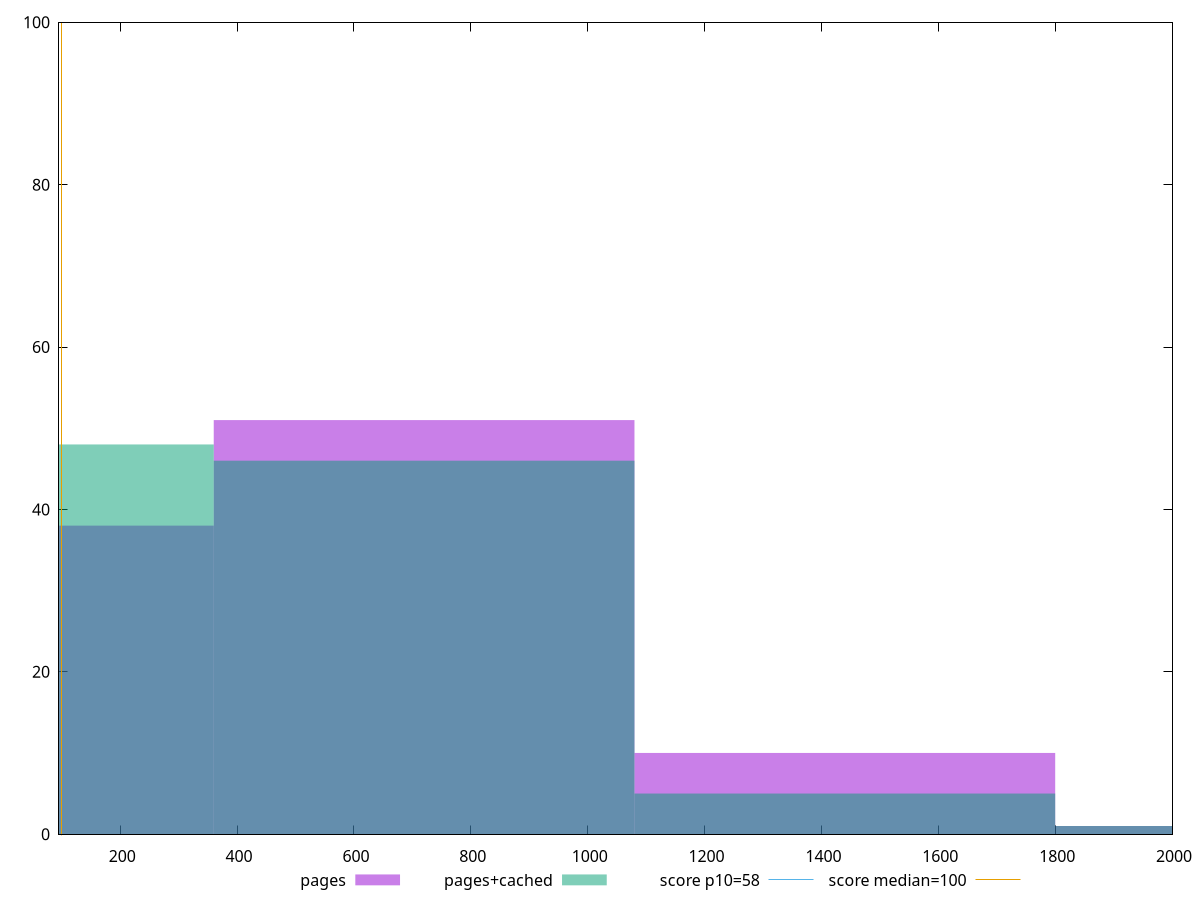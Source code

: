 reset

$pages <<EOF
720.023862596393 51
0 38
1440.047725192786 10
2160.071587789179 1
EOF

$pagesCached <<EOF
720.023862596393 46
0 48
1440.047725192786 5
2160.071587789179 1
EOF

set key outside below
set boxwidth 720.023862596393
set xrange [95.20000000000024:2000.799999999998]
set yrange [0:100]
set trange [0:100]
set style fill transparent solid 0.5 noborder

set parametric
set terminal svg size 640, 500 enhanced background rgb 'white'
set output "report_00015_2021-02-09T16-11-33.973Z/estimated-input-latency/comparison/histogram/0_vs_1.svg"

plot $pages title "pages" with boxes, \
     $pagesCached title "pages+cached" with boxes, \
     58,t title "score p10=58", \
     100,t title "score median=100"

reset
